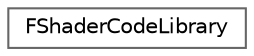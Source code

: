 digraph "Graphical Class Hierarchy"
{
 // INTERACTIVE_SVG=YES
 // LATEX_PDF_SIZE
  bgcolor="transparent";
  edge [fontname=Helvetica,fontsize=10,labelfontname=Helvetica,labelfontsize=10];
  node [fontname=Helvetica,fontsize=10,shape=box,height=0.2,width=0.4];
  rankdir="LR";
  Node0 [id="Node000000",label="FShaderCodeLibrary",height=0.2,width=0.4,color="grey40", fillcolor="white", style="filled",URL="$d0/dd5/structFShaderCodeLibrary.html",tooltip=" "];
}

